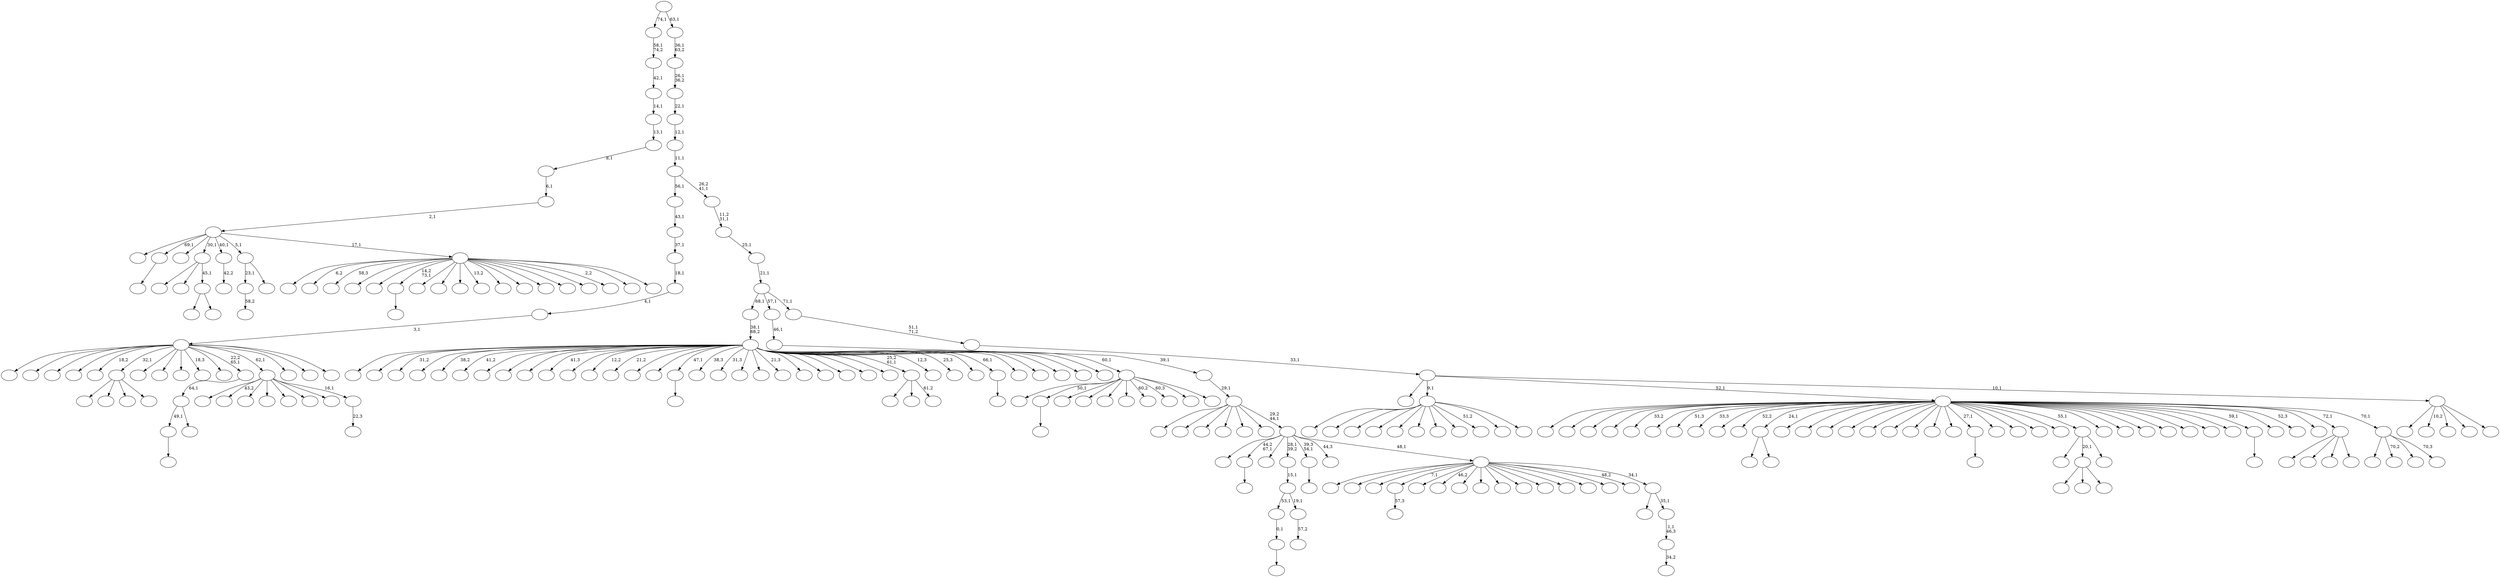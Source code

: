 digraph T {
	275 [label=""]
	274 [label=""]
	273 [label=""]
	272 [label=""]
	271 [label=""]
	270 [label=""]
	269 [label=""]
	268 [label=""]
	267 [label=""]
	266 [label=""]
	265 [label=""]
	264 [label=""]
	263 [label=""]
	262 [label=""]
	261 [label=""]
	260 [label=""]
	259 [label=""]
	258 [label=""]
	257 [label=""]
	256 [label=""]
	255 [label=""]
	254 [label=""]
	253 [label=""]
	252 [label=""]
	251 [label=""]
	250 [label=""]
	249 [label=""]
	248 [label=""]
	247 [label=""]
	246 [label=""]
	245 [label=""]
	244 [label=""]
	243 [label=""]
	242 [label=""]
	241 [label=""]
	240 [label=""]
	239 [label=""]
	238 [label=""]
	237 [label=""]
	236 [label=""]
	235 [label=""]
	234 [label=""]
	233 [label=""]
	232 [label=""]
	231 [label=""]
	230 [label=""]
	229 [label=""]
	228 [label=""]
	227 [label=""]
	226 [label=""]
	225 [label=""]
	224 [label=""]
	223 [label=""]
	222 [label=""]
	221 [label=""]
	220 [label=""]
	219 [label=""]
	218 [label=""]
	217 [label=""]
	216 [label=""]
	215 [label=""]
	214 [label=""]
	213 [label=""]
	212 [label=""]
	211 [label=""]
	210 [label=""]
	209 [label=""]
	208 [label=""]
	207 [label=""]
	206 [label=""]
	205 [label=""]
	204 [label=""]
	203 [label=""]
	202 [label=""]
	201 [label=""]
	200 [label=""]
	199 [label=""]
	198 [label=""]
	197 [label=""]
	196 [label=""]
	195 [label=""]
	194 [label=""]
	193 [label=""]
	192 [label=""]
	191 [label=""]
	190 [label=""]
	189 [label=""]
	188 [label=""]
	187 [label=""]
	186 [label=""]
	185 [label=""]
	184 [label=""]
	183 [label=""]
	182 [label=""]
	181 [label=""]
	180 [label=""]
	179 [label=""]
	178 [label=""]
	177 [label=""]
	176 [label=""]
	175 [label=""]
	174 [label=""]
	173 [label=""]
	172 [label=""]
	171 [label=""]
	170 [label=""]
	169 [label=""]
	168 [label=""]
	167 [label=""]
	166 [label=""]
	165 [label=""]
	164 [label=""]
	163 [label=""]
	162 [label=""]
	161 [label=""]
	160 [label=""]
	159 [label=""]
	158 [label=""]
	157 [label=""]
	156 [label=""]
	155 [label=""]
	154 [label=""]
	153 [label=""]
	152 [label=""]
	151 [label=""]
	150 [label=""]
	149 [label=""]
	148 [label=""]
	147 [label=""]
	146 [label=""]
	145 [label=""]
	144 [label=""]
	143 [label=""]
	142 [label=""]
	141 [label=""]
	140 [label=""]
	139 [label=""]
	138 [label=""]
	137 [label=""]
	136 [label=""]
	135 [label=""]
	134 [label=""]
	133 [label=""]
	132 [label=""]
	131 [label=""]
	130 [label=""]
	129 [label=""]
	128 [label=""]
	127 [label=""]
	126 [label=""]
	125 [label=""]
	124 [label=""]
	123 [label=""]
	122 [label=""]
	121 [label=""]
	120 [label=""]
	119 [label=""]
	118 [label=""]
	117 [label=""]
	116 [label=""]
	115 [label=""]
	114 [label=""]
	113 [label=""]
	112 [label=""]
	111 [label=""]
	110 [label=""]
	109 [label=""]
	108 [label=""]
	107 [label=""]
	106 [label=""]
	105 [label=""]
	104 [label=""]
	103 [label=""]
	102 [label=""]
	101 [label=""]
	100 [label=""]
	99 [label=""]
	98 [label=""]
	97 [label=""]
	96 [label=""]
	95 [label=""]
	94 [label=""]
	93 [label=""]
	92 [label=""]
	91 [label=""]
	90 [label=""]
	89 [label=""]
	88 [label=""]
	87 [label=""]
	86 [label=""]
	85 [label=""]
	84 [label=""]
	83 [label=""]
	82 [label=""]
	81 [label=""]
	80 [label=""]
	79 [label=""]
	78 [label=""]
	77 [label=""]
	76 [label=""]
	75 [label=""]
	74 [label=""]
	73 [label=""]
	72 [label=""]
	71 [label=""]
	70 [label=""]
	69 [label=""]
	68 [label=""]
	67 [label=""]
	66 [label=""]
	65 [label=""]
	64 [label=""]
	63 [label=""]
	62 [label=""]
	61 [label=""]
	60 [label=""]
	59 [label=""]
	58 [label=""]
	57 [label=""]
	56 [label=""]
	55 [label=""]
	54 [label=""]
	53 [label=""]
	52 [label=""]
	51 [label=""]
	50 [label=""]
	49 [label=""]
	48 [label=""]
	47 [label=""]
	46 [label=""]
	45 [label=""]
	44 [label=""]
	43 [label=""]
	42 [label=""]
	41 [label=""]
	40 [label=""]
	39 [label=""]
	38 [label=""]
	37 [label=""]
	36 [label=""]
	35 [label=""]
	34 [label=""]
	33 [label=""]
	32 [label=""]
	31 [label=""]
	30 [label=""]
	29 [label=""]
	28 [label=""]
	27 [label=""]
	26 [label=""]
	25 [label=""]
	24 [label=""]
	23 [label=""]
	22 [label=""]
	21 [label=""]
	20 [label=""]
	19 [label=""]
	18 [label=""]
	17 [label=""]
	16 [label=""]
	15 [label=""]
	14 [label=""]
	13 [label=""]
	12 [label=""]
	11 [label=""]
	10 [label=""]
	9 [label=""]
	8 [label=""]
	7 [label=""]
	6 [label=""]
	5 [label=""]
	4 [label=""]
	3 [label=""]
	2 [label=""]
	1 [label=""]
	0 [label=""]
	239 -> 240 [label="58,2"]
	234 -> 235 [label=""]
	226 -> 227 [label="57,3"]
	224 -> 225 [label=""]
	216 -> 217 [label=""]
	215 -> 216 [label="0,1"]
	202 -> 268 [label=""]
	202 -> 203 [label=""]
	189 -> 244 [label=""]
	189 -> 209 [label=""]
	189 -> 205 [label=""]
	189 -> 190 [label=""]
	183 -> 184 [label=""]
	176 -> 177 [label=""]
	173 -> 174 [label=""]
	159 -> 160 [label=""]
	145 -> 146 [label=""]
	124 -> 125 [label="57,2"]
	123 -> 215 [label="53,1"]
	123 -> 124 [label="19,1"]
	122 -> 123 [label="15,1"]
	112 -> 188 [label=""]
	112 -> 181 [label=""]
	112 -> 113 [label=""]
	109 -> 144 [label=""]
	109 -> 112 [label="20,1"]
	109 -> 110 [label=""]
	105 -> 260 [label=""]
	105 -> 106 [label=""]
	104 -> 186 [label=""]
	104 -> 129 [label=""]
	104 -> 105 [label="45,1"]
	101 -> 207 [label=""]
	101 -> 137 [label=""]
	101 -> 102 [label="61,2"]
	95 -> 96 [label="42,2"]
	91 -> 92 [label=""]
	80 -> 234 [label="49,1"]
	80 -> 81 [label=""]
	79 -> 80 [label="64,1"]
	77 -> 78 [label=""]
	74 -> 75 [label="22,3"]
	73 -> 271 [label=""]
	73 -> 232 [label="43,2"]
	73 -> 230 [label=""]
	73 -> 200 [label=""]
	73 -> 168 [label=""]
	73 -> 147 [label=""]
	73 -> 143 [label=""]
	73 -> 74 [label="16,1"]
	65 -> 66 [label=""]
	62 -> 239 [label="23,1"]
	62 -> 63 [label=""]
	53 -> 251 [label=""]
	53 -> 249 [label=""]
	53 -> 247 [label=""]
	53 -> 229 [label=""]
	53 -> 178 [label=""]
	53 -> 161 [label=""]
	53 -> 152 [label=""]
	53 -> 103 [label=""]
	53 -> 86 [label="51,2"]
	53 -> 70 [label=""]
	53 -> 54 [label=""]
	51 -> 204 [label=""]
	51 -> 176 [label="50,1"]
	51 -> 175 [label=""]
	51 -> 139 [label=""]
	51 -> 117 [label=""]
	51 -> 114 [label=""]
	51 -> 72 [label="60,2"]
	51 -> 64 [label="60,3"]
	51 -> 59 [label=""]
	51 -> 52 [label=""]
	50 -> 275 [label=""]
	50 -> 272 [label=""]
	50 -> 264 [label="31,2"]
	50 -> 263 [label=""]
	50 -> 261 [label="38,2"]
	50 -> 258 [label="41,2"]
	50 -> 257 [label=""]
	50 -> 256 [label=""]
	50 -> 254 [label=""]
	50 -> 253 [label="41,3"]
	50 -> 228 [label=""]
	50 -> 223 [label="12,2"]
	50 -> 219 [label="21,2"]
	50 -> 198 [label=""]
	50 -> 191 [label=""]
	50 -> 173 [label="47,1"]
	50 -> 169 [label="38,3"]
	50 -> 163 [label="31,3"]
	50 -> 151 [label=""]
	50 -> 150 [label=""]
	50 -> 148 [label="21,3"]
	50 -> 141 [label=""]
	50 -> 135 [label=""]
	50 -> 132 [label=""]
	50 -> 130 [label=""]
	50 -> 128 [label=""]
	50 -> 101 [label="25,2\n61,1"]
	50 -> 98 [label="12,3"]
	50 -> 97 [label="25,3"]
	50 -> 93 [label=""]
	50 -> 91 [label="66,1"]
	50 -> 90 [label=""]
	50 -> 82 [label=""]
	50 -> 68 [label=""]
	50 -> 61 [label=""]
	50 -> 55 [label=""]
	50 -> 51 [label="60,1"]
	49 -> 50 [label="38,1\n68,2"]
	47 -> 48 [label="34,2"]
	46 -> 47 [label="1,1\n46,3"]
	45 -> 221 [label=""]
	45 -> 46 [label="35,1"]
	44 -> 273 [label=""]
	44 -> 250 [label=""]
	44 -> 231 [label=""]
	44 -> 226 [label="7,1"]
	44 -> 214 [label=""]
	44 -> 210 [label="46,2"]
	44 -> 208 [label=""]
	44 -> 199 [label=""]
	44 -> 194 [label=""]
	44 -> 193 [label=""]
	44 -> 166 [label=""]
	44 -> 131 [label=""]
	44 -> 115 [label=""]
	44 -> 108 [label=""]
	44 -> 60 [label="48,2"]
	44 -> 45 [label="34,1"]
	43 -> 274 [label=""]
	43 -> 224 [label="44,2\n67,1"]
	43 -> 197 [label=""]
	43 -> 122 [label="28,1\n39,2"]
	43 -> 65 [label="39,3\n54,1"]
	43 -> 58 [label="44,3"]
	43 -> 44 [label="48,1"]
	42 -> 243 [label=""]
	42 -> 238 [label=""]
	42 -> 220 [label=""]
	42 -> 165 [label=""]
	42 -> 111 [label=""]
	42 -> 83 [label=""]
	42 -> 43 [label="29,2\n44,1"]
	41 -> 42 [label="29,1"]
	40 -> 41 [label="39,1"]
	39 -> 40 [label="46,1"]
	36 -> 262 [label=""]
	36 -> 252 [label=""]
	36 -> 222 [label=""]
	36 -> 218 [label=""]
	36 -> 213 [label="18,2"]
	36 -> 189 [label="32,1"]
	36 -> 172 [label=""]
	36 -> 162 [label=""]
	36 -> 155 [label=""]
	36 -> 126 [label="18,3"]
	36 -> 121 [label=""]
	36 -> 79 [label="22,2\n65,1"]
	36 -> 73 [label="62,1"]
	36 -> 69 [label=""]
	36 -> 38 [label=""]
	36 -> 37 [label=""]
	35 -> 36 [label="3,1"]
	34 -> 35 [label="4,1"]
	33 -> 34 [label="18,1"]
	32 -> 33 [label="37,1"]
	31 -> 32 [label="43,1"]
	29 -> 245 [label=""]
	29 -> 136 [label=""]
	29 -> 56 [label=""]
	29 -> 30 [label=""]
	27 -> 267 [label=""]
	27 -> 248 [label="6,2"]
	27 -> 237 [label="58,3"]
	27 -> 236 [label=""]
	27 -> 187 [label=""]
	27 -> 183 [label="14,2\n73,1"]
	27 -> 171 [label=""]
	27 -> 170 [label=""]
	27 -> 164 [label=""]
	27 -> 158 [label="13,2"]
	27 -> 156 [label=""]
	27 -> 127 [label=""]
	27 -> 120 [label=""]
	27 -> 119 [label=""]
	27 -> 116 [label=""]
	27 -> 87 [label="2,2"]
	27 -> 71 [label=""]
	27 -> 28 [label=""]
	26 -> 201 [label=""]
	26 -> 159 [label="69,1"]
	26 -> 149 [label=""]
	26 -> 104 [label="30,1"]
	26 -> 95 [label="40,1"]
	26 -> 62 [label="5,1"]
	26 -> 27 [label="17,1"]
	25 -> 26 [label="2,1"]
	24 -> 25 [label="6,1"]
	23 -> 24 [label="8,1"]
	22 -> 23 [label="13,1"]
	21 -> 22 [label="14,1"]
	20 -> 21 [label="42,1"]
	19 -> 20 [label="58,1\n74,2"]
	17 -> 241 [label=""]
	17 -> 195 [label="70,2"]
	17 -> 85 [label=""]
	17 -> 18 [label="70,3"]
	16 -> 270 [label=""]
	16 -> 269 [label=""]
	16 -> 265 [label=""]
	16 -> 259 [label=""]
	16 -> 255 [label="33,2"]
	16 -> 242 [label=""]
	16 -> 233 [label="51,3"]
	16 -> 212 [label="33,3"]
	16 -> 211 [label=""]
	16 -> 206 [label="52,2"]
	16 -> 202 [label="24,1"]
	16 -> 196 [label=""]
	16 -> 192 [label=""]
	16 -> 185 [label=""]
	16 -> 182 [label=""]
	16 -> 180 [label=""]
	16 -> 179 [label=""]
	16 -> 167 [label=""]
	16 -> 157 [label=""]
	16 -> 154 [label=""]
	16 -> 145 [label="27,1"]
	16 -> 142 [label=""]
	16 -> 140 [label=""]
	16 -> 138 [label=""]
	16 -> 118 [label=""]
	16 -> 109 [label="55,1"]
	16 -> 107 [label=""]
	16 -> 100 [label=""]
	16 -> 99 [label=""]
	16 -> 94 [label=""]
	16 -> 89 [label=""]
	16 -> 88 [label=""]
	16 -> 84 [label=""]
	16 -> 77 [label="59,1"]
	16 -> 76 [label=""]
	16 -> 67 [label="52,3"]
	16 -> 57 [label=""]
	16 -> 29 [label="72,1"]
	16 -> 17 [label="70,1"]
	14 -> 266 [label=""]
	14 -> 246 [label="10,2"]
	14 -> 153 [label=""]
	14 -> 133 [label=""]
	14 -> 15 [label=""]
	13 -> 134 [label=""]
	13 -> 53 [label="9,1"]
	13 -> 16 [label="52,1"]
	13 -> 14 [label="10,1"]
	12 -> 13 [label="33,1"]
	11 -> 12 [label="51,1\n71,2"]
	10 -> 49 [label="68,1"]
	10 -> 39 [label="57,1"]
	10 -> 11 [label="71,1"]
	9 -> 10 [label="21,1"]
	8 -> 9 [label="25,1"]
	7 -> 8 [label="11,2\n31,1"]
	6 -> 31 [label="56,1"]
	6 -> 7 [label="26,2\n41,1"]
	5 -> 6 [label="11,1"]
	4 -> 5 [label="12,1"]
	3 -> 4 [label="22,1"]
	2 -> 3 [label="26,1\n36,2"]
	1 -> 2 [label="36,1\n63,2"]
	0 -> 19 [label="74,1"]
	0 -> 1 [label="63,1"]
}
